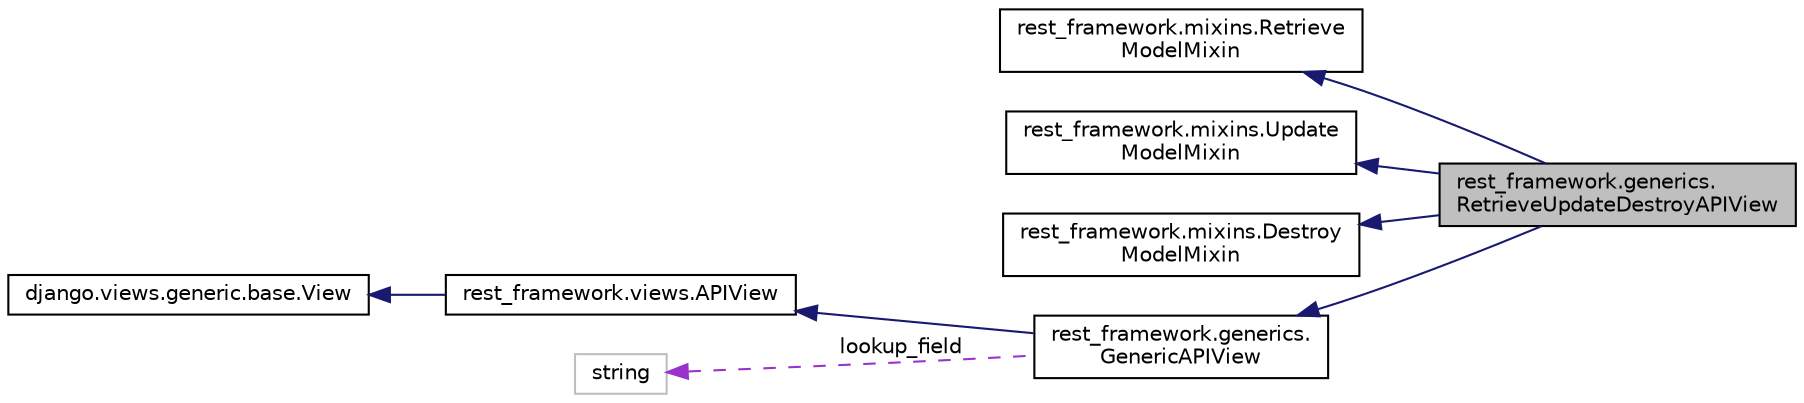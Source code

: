 digraph "rest_framework.generics.RetrieveUpdateDestroyAPIView"
{
 // LATEX_PDF_SIZE
  edge [fontname="Helvetica",fontsize="10",labelfontname="Helvetica",labelfontsize="10"];
  node [fontname="Helvetica",fontsize="10",shape=record];
  rankdir="LR";
  Node1 [label="rest_framework.generics.\lRetrieveUpdateDestroyAPIView",height=0.2,width=0.4,color="black", fillcolor="grey75", style="filled", fontcolor="black",tooltip=" "];
  Node2 -> Node1 [dir="back",color="midnightblue",fontsize="10",style="solid"];
  Node2 [label="rest_framework.mixins.Retrieve\lModelMixin",height=0.2,width=0.4,color="black", fillcolor="white", style="filled",URL="$classrest__framework_1_1mixins_1_1_retrieve_model_mixin.html",tooltip=" "];
  Node3 -> Node1 [dir="back",color="midnightblue",fontsize="10",style="solid"];
  Node3 [label="rest_framework.mixins.Update\lModelMixin",height=0.2,width=0.4,color="black", fillcolor="white", style="filled",URL="$classrest__framework_1_1mixins_1_1_update_model_mixin.html",tooltip=" "];
  Node4 -> Node1 [dir="back",color="midnightblue",fontsize="10",style="solid"];
  Node4 [label="rest_framework.mixins.Destroy\lModelMixin",height=0.2,width=0.4,color="black", fillcolor="white", style="filled",URL="$classrest__framework_1_1mixins_1_1_destroy_model_mixin.html",tooltip=" "];
  Node5 -> Node1 [dir="back",color="midnightblue",fontsize="10",style="solid"];
  Node5 [label="rest_framework.generics.\lGenericAPIView",height=0.2,width=0.4,color="black", fillcolor="white", style="filled",URL="$classrest__framework_1_1generics_1_1_generic_a_p_i_view.html",tooltip=" "];
  Node6 -> Node5 [dir="back",color="midnightblue",fontsize="10",style="solid"];
  Node6 [label="rest_framework.views.APIView",height=0.2,width=0.4,color="black", fillcolor="white", style="filled",URL="$classrest__framework_1_1views_1_1_a_p_i_view.html",tooltip=" "];
  Node7 -> Node6 [dir="back",color="midnightblue",fontsize="10",style="solid"];
  Node7 [label="django.views.generic.base.View",height=0.2,width=0.4,color="black", fillcolor="white", style="filled",URL="$classdjango_1_1views_1_1generic_1_1base_1_1_view.html",tooltip=" "];
  Node8 -> Node5 [dir="back",color="darkorchid3",fontsize="10",style="dashed",label=" lookup_field" ];
  Node8 [label="string",height=0.2,width=0.4,color="grey75", fillcolor="white", style="filled",tooltip=" "];
}
